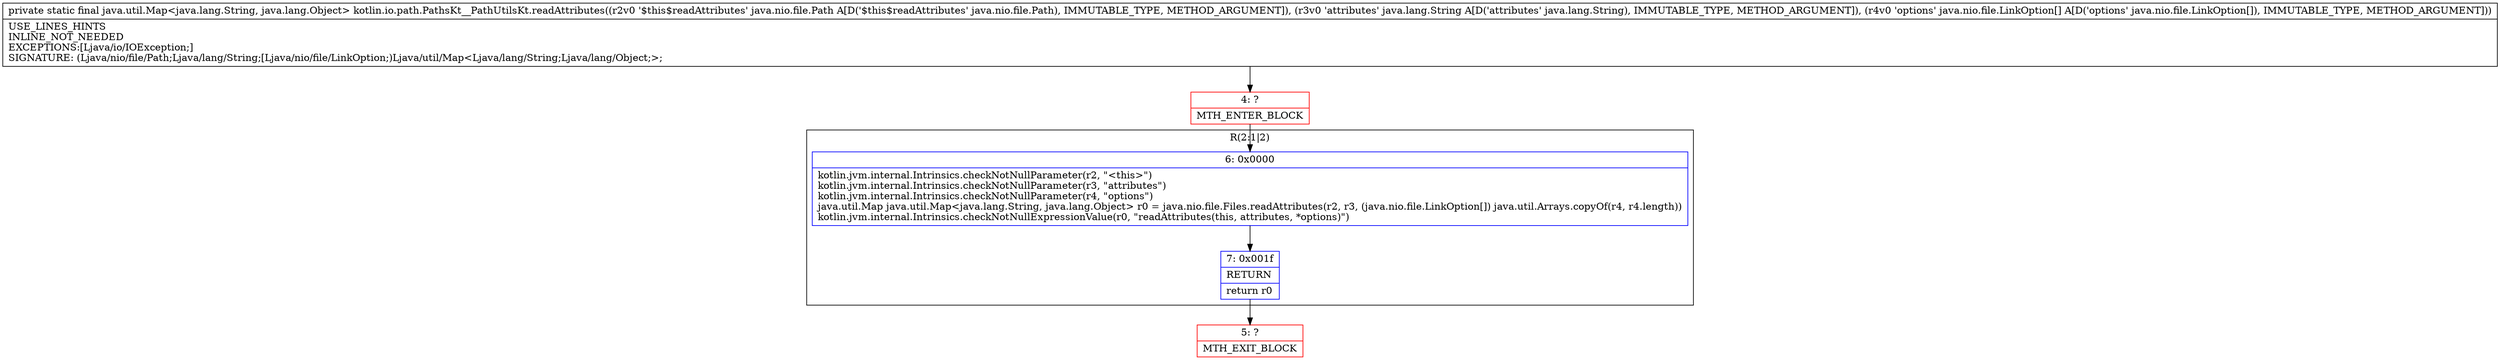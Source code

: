 digraph "CFG forkotlin.io.path.PathsKt__PathUtilsKt.readAttributes(Ljava\/nio\/file\/Path;Ljava\/lang\/String;[Ljava\/nio\/file\/LinkOption;)Ljava\/util\/Map;" {
subgraph cluster_Region_1770081819 {
label = "R(2:1|2)";
node [shape=record,color=blue];
Node_6 [shape=record,label="{6\:\ 0x0000|kotlin.jvm.internal.Intrinsics.checkNotNullParameter(r2, \"\<this\>\")\lkotlin.jvm.internal.Intrinsics.checkNotNullParameter(r3, \"attributes\")\lkotlin.jvm.internal.Intrinsics.checkNotNullParameter(r4, \"options\")\ljava.util.Map java.util.Map\<java.lang.String, java.lang.Object\> r0 = java.nio.file.Files.readAttributes(r2, r3, (java.nio.file.LinkOption[]) java.util.Arrays.copyOf(r4, r4.length))\lkotlin.jvm.internal.Intrinsics.checkNotNullExpressionValue(r0, \"readAttributes(this, attributes, *options)\")\l}"];
Node_7 [shape=record,label="{7\:\ 0x001f|RETURN\l|return r0\l}"];
}
Node_4 [shape=record,color=red,label="{4\:\ ?|MTH_ENTER_BLOCK\l}"];
Node_5 [shape=record,color=red,label="{5\:\ ?|MTH_EXIT_BLOCK\l}"];
MethodNode[shape=record,label="{private static final java.util.Map\<java.lang.String, java.lang.Object\> kotlin.io.path.PathsKt__PathUtilsKt.readAttributes((r2v0 '$this$readAttributes' java.nio.file.Path A[D('$this$readAttributes' java.nio.file.Path), IMMUTABLE_TYPE, METHOD_ARGUMENT]), (r3v0 'attributes' java.lang.String A[D('attributes' java.lang.String), IMMUTABLE_TYPE, METHOD_ARGUMENT]), (r4v0 'options' java.nio.file.LinkOption[] A[D('options' java.nio.file.LinkOption[]), IMMUTABLE_TYPE, METHOD_ARGUMENT]))  | USE_LINES_HINTS\lINLINE_NOT_NEEDED\lEXCEPTIONS:[Ljava\/io\/IOException;]\lSIGNATURE: (Ljava\/nio\/file\/Path;Ljava\/lang\/String;[Ljava\/nio\/file\/LinkOption;)Ljava\/util\/Map\<Ljava\/lang\/String;Ljava\/lang\/Object;\>;\l}"];
MethodNode -> Node_4;Node_6 -> Node_7;
Node_7 -> Node_5;
Node_4 -> Node_6;
}

